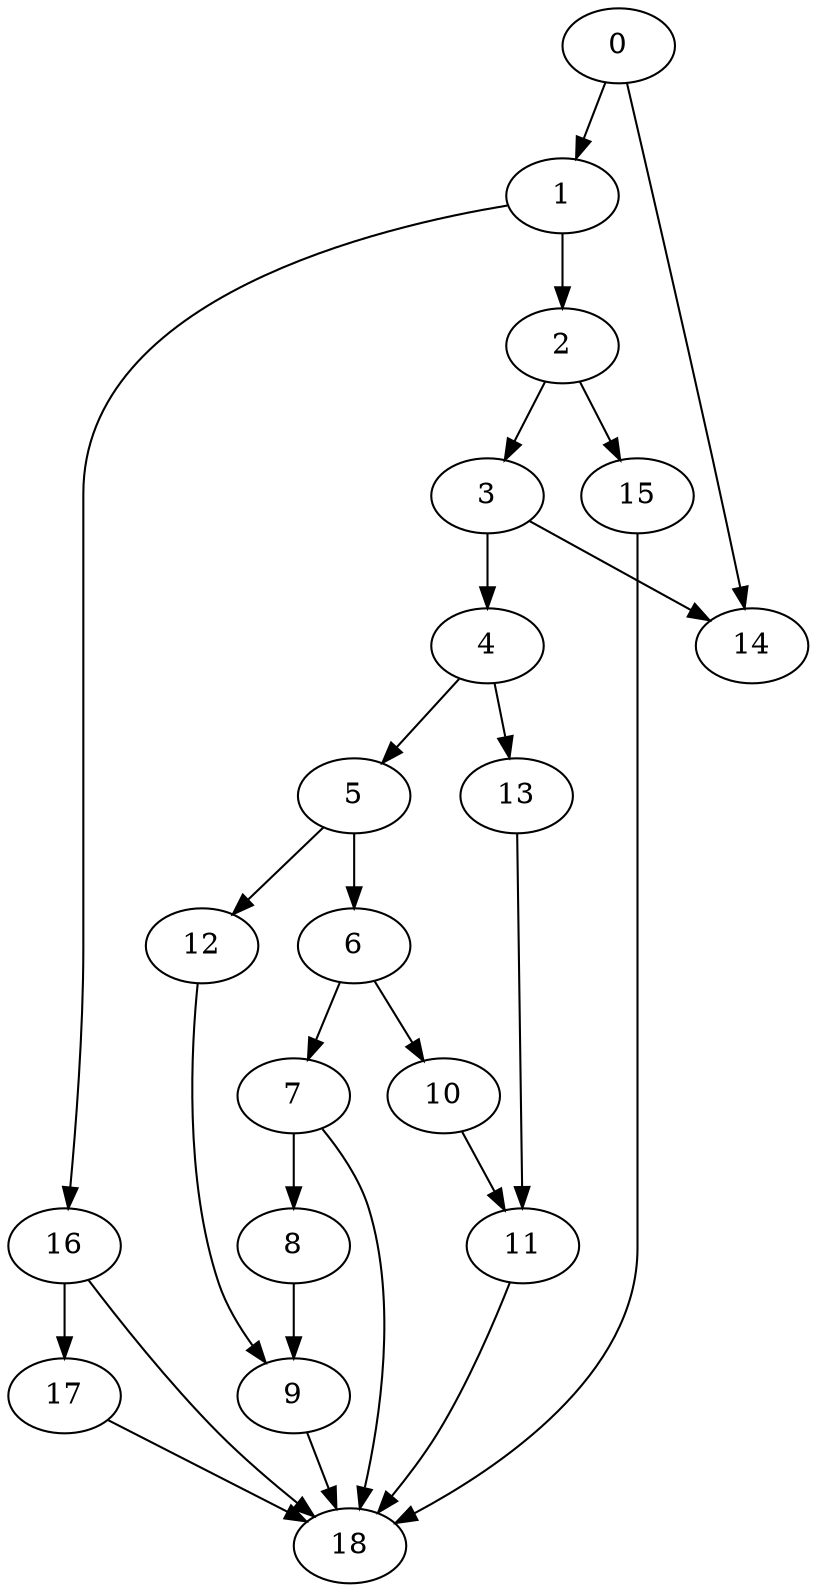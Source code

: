 digraph {
	0
	1
	2
	3
	4
	5
	6
	7
	8
	9
	10
	11
	12
	13
	14
	15
	16
	17
	18
	1 -> 2
	8 -> 9
	12 -> 9
	5 -> 12
	2 -> 3
	3 -> 4
	4 -> 5
	7 -> 8
	6 -> 10
	1 -> 16
	0 -> 1
	6 -> 7
	4 -> 13
	2 -> 15
	16 -> 17
	16 -> 18
	17 -> 18
	7 -> 18
	9 -> 18
	11 -> 18
	15 -> 18
	5 -> 6
	10 -> 11
	13 -> 11
	0 -> 14
	3 -> 14
}
